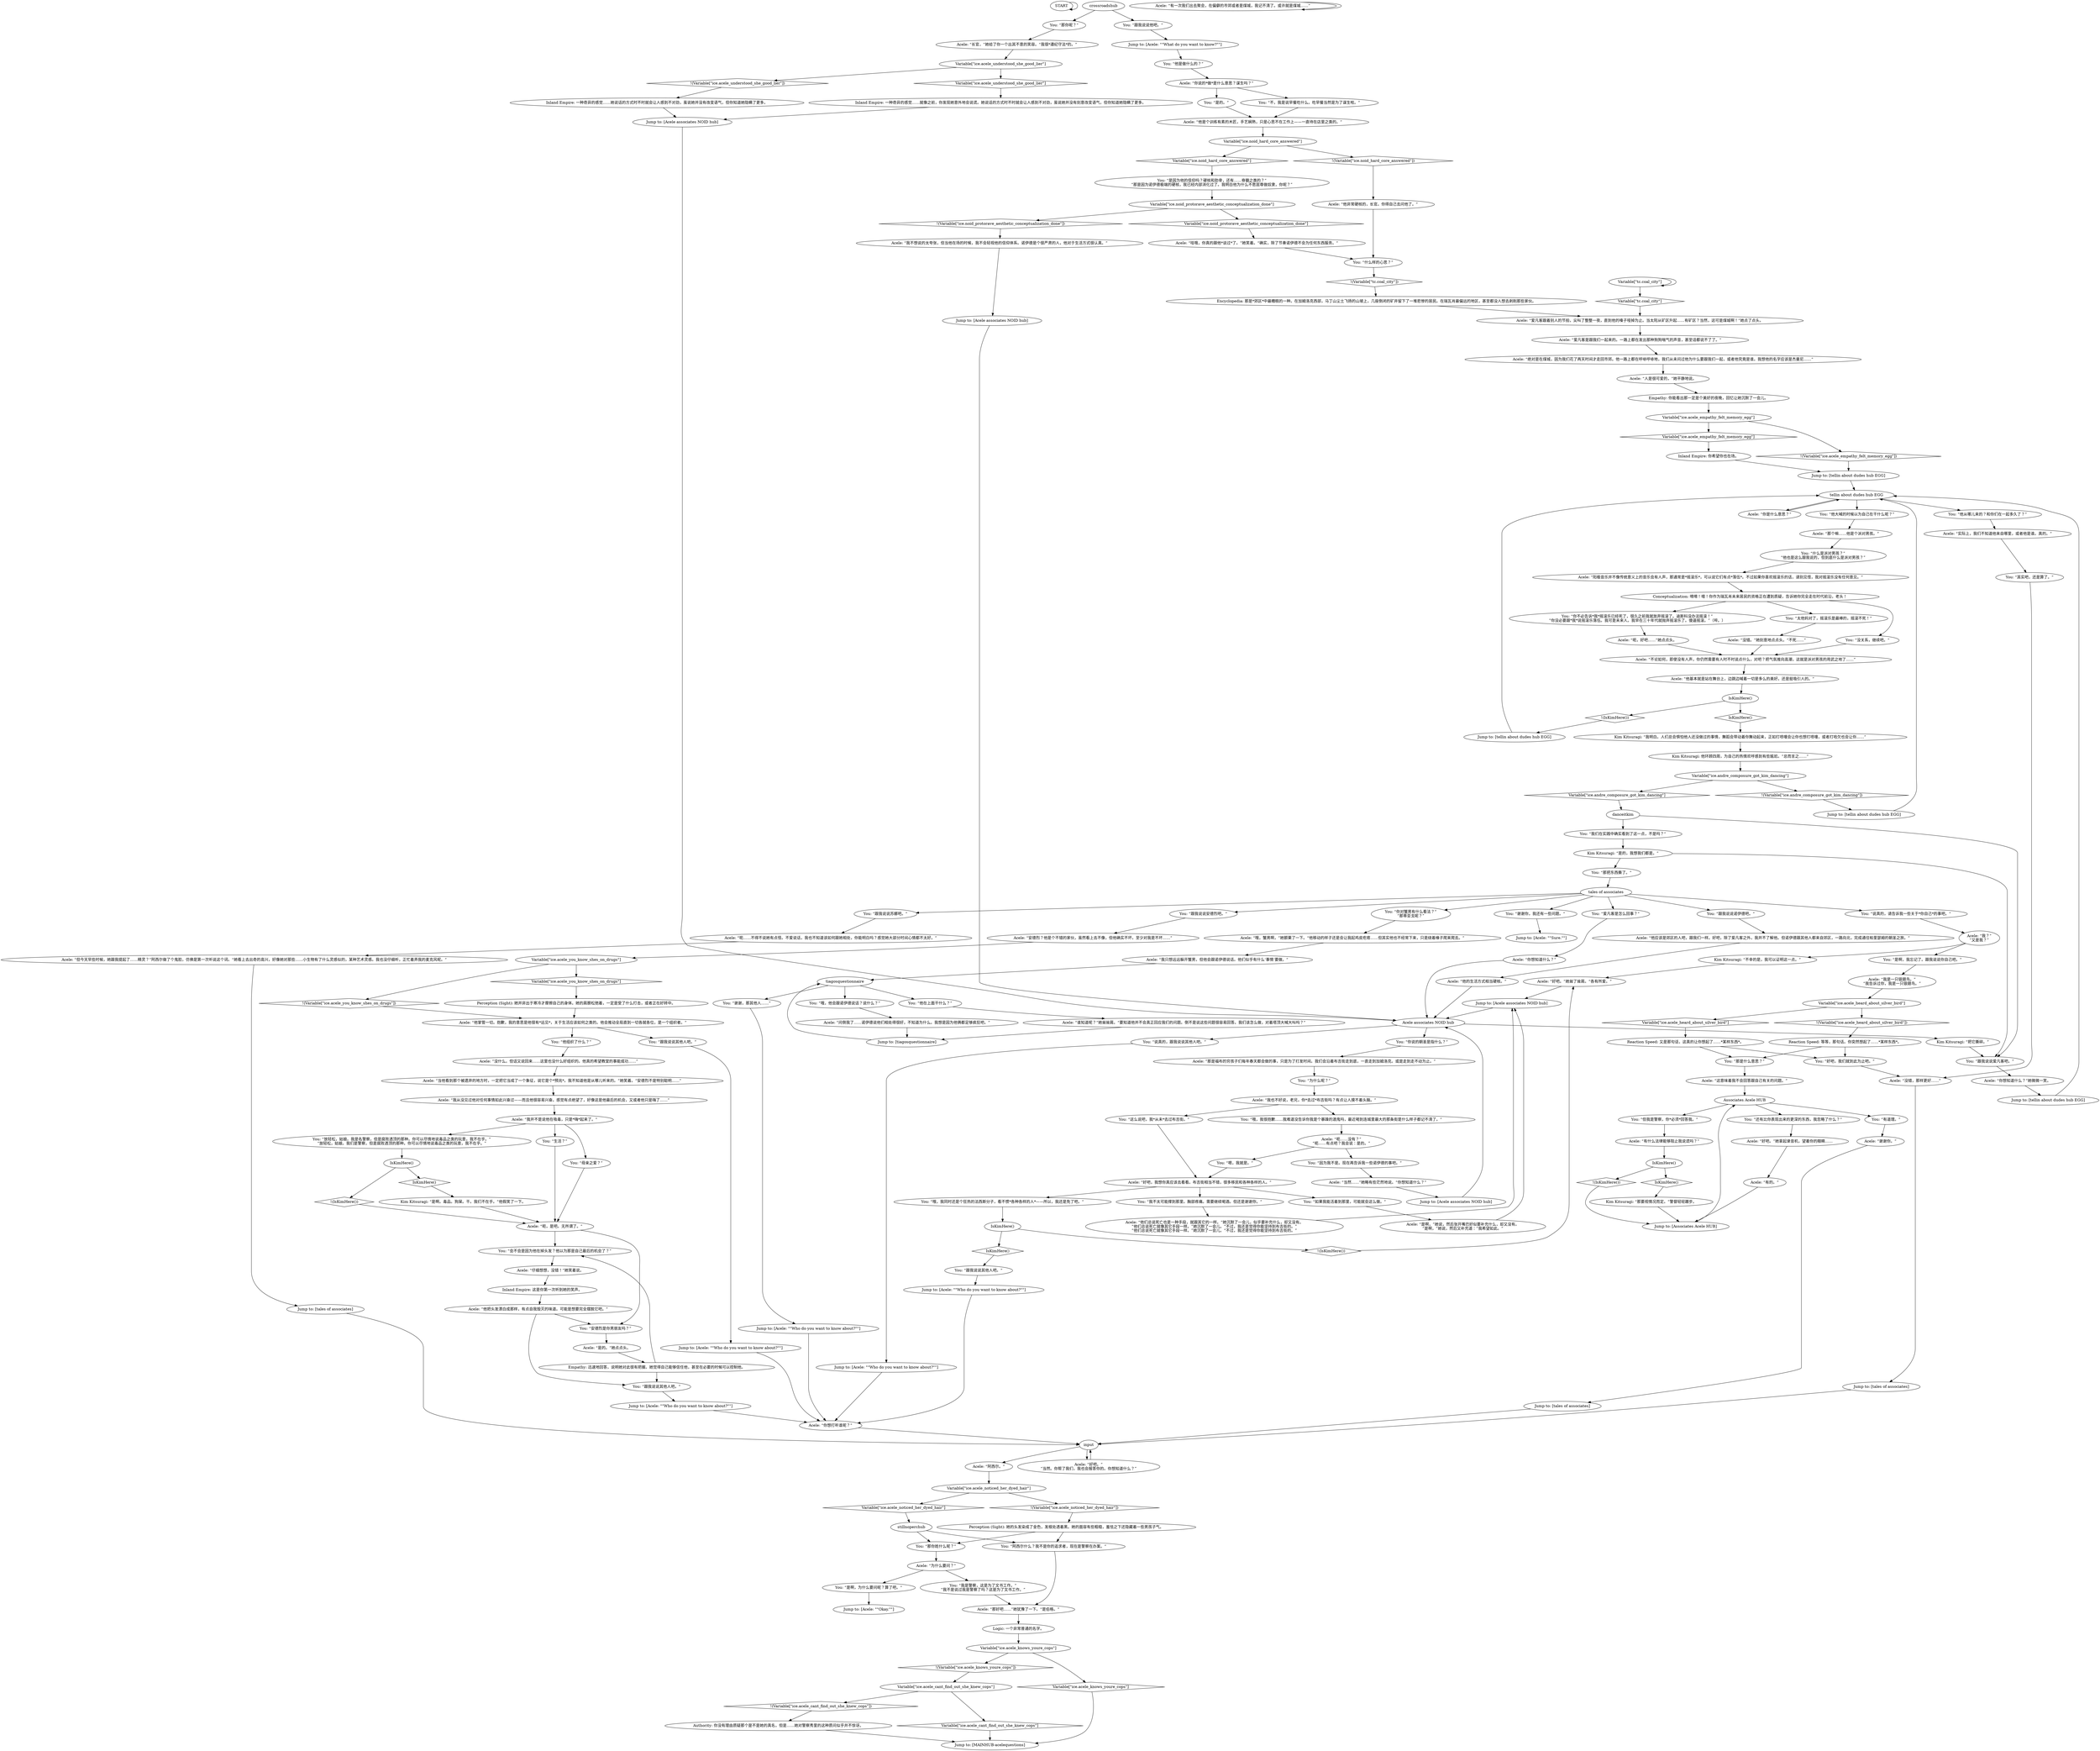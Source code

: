 # ICE / ACELE AND ASSOCIATES
# this is where the "ask about acele's associates" and "what's your name" branches are located.
# ==================================================
digraph G {
	  0 [label="START"];
	  1 [label="input"];
	  2 [label="tales of associates"];
	  3 [label="Kim Kitsuragi: “把它撕碎。”"];
	  4 [label="You: “他是做什么的？”"];
	  5 [label="Acele: “你想知道什么？”"];
	  6 [label="Acele: “你是什么意思？”"];
	  7 [label="You: “跟我说说其他人吧。”"];
	  8 [label="Kim Kitsuragi: “不幸的是，我可以证明这一点。”"];
	  9 [label="You: “其实吧，还是算了。”"];
	  10 [label="Acele: “有一次我们出去聚会，在偏僻的市郊或者是煤城，我记不清了。或许就是煤城……”"];
	  11 [label="Variable[\"tc.coal_city\"]"];
	  12 [label="Variable[\"tc.coal_city\"]", shape=diamond];
	  13 [label="!(Variable[\"tc.coal_city\"])", shape=diamond];
	  14 [label="Acele: “他非常硬核的，长官。你得自己去问他了。”"];
	  15 [label="You: “什么样的心思？”"];
	  16 [label="crossroadshub"];
	  17 [label="Acele: “这意味着我不会回答跟自己有关的问题。”"];
	  18 [label="You: “没关系，继续吧。”"];
	  19 [label="You: “说真的，请告诉我一些关于*你自己*的事吧。”"];
	  20 [label="You: “你说的朝圣是指什么？”"];
	  21 [label="Jump to: [Associates Acele HUB]"];
	  22 [label="Acele: “我从没见过他对任何事情如此兴奋过——而且他很容易兴奋。感觉有点绝望了，好像这是他最后的机会，又或者他只是嗨了……”"];
	  23 [label="Acele: “好吧，我想你真应该去看看。布吉街相当不错，很多移民和各种各样的人。”"];
	  24 [label="You: “跟我说说他吧。”"];
	  25 [label="You: “还有比你表现出来的更深的东西，我忽略了什么？”"];
	  26 [label="Inland Empire: 一种奇异的感觉……她说话的方式时不时就会让人感到不对劲，虽说她并没有改变语气，但你知道她隐瞒了更多。"];
	  27 [label="You: “那你姓什么呢？”"];
	  28 [label="Jump to: [tiagosquestionnaire]"];
	  29 [label="You: “他在上面干什么？”"];
	  30 [label="Jump to: [Acele: \"\"Sure.\"\"]"];
	  31 [label="You: “是啊，我忘记了。跟我说说你自己吧。”"];
	  32 [label="Acele: “我并不是说他在吸毒，只是*嗨*起来了。”"];
	  33 [label="Jump to: [Acele: \"\"Who do you want to know about?\"\"]"];
	  34 [label="You: “是的。”"];
	  35 [label="Acele: “阿西尔。”"];
	  36 [label="Jump to: [Acele associates NOID hub]"];
	  37 [label="You: “跟我说说苏娜吧。”"];
	  38 [label="Acele: “好吧。”\n“当然。你帮了我们，我也会报答你的。你想知道什么？”"];
	  39 [label="Acele: “你想知道什么？”她微微一笑。"];
	  40 [label="Acele: “绝对是在煤城，因为我们花了两天时间才走回市郊。他一路上都在呼哧呼哧地，我们从未问过他为什么要跟我们一起，或者他究竟是谁。我想他的名字应该是杰曼尼……”"];
	  41 [label="You: “跟我说说其他人吧。”"];
	  42 [label="You: “不，我是说早餐吃什么。吃早餐当然是为了谋生啦。”"];
	  43 [label="You: “是因为他的信仰吗？硬核和肋骨，还有……脊髓之类的？”\n“那是因为诺伊德极端的硬核，我已经内部消化过了。我明白他为什么不愿屈尊做奴隶，你呢？”"];
	  44 [label="Jump to: [Acele: \"\"What do you want to know?\"\"]"];
	  45 [label="Variable[\"ice.acele_noticed_her_dyed_hair\"]"];
	  46 [label="Variable[\"ice.acele_noticed_her_dyed_hair\"]", shape=diamond];
	  47 [label="!(Variable[\"ice.acele_noticed_her_dyed_hair\"])", shape=diamond];
	  48 [label="stillnoperchub"];
	  49 [label="Reaction Speed: 又是那句话，这真的让你想起了……*某样东西*。"];
	  50 [label="Logic: 一个非常普通的名字。"];
	  51 [label="Acele: “呃，好吧……”她点点头。"];
	  52 [label="Acele: “不论如何，即使没有人声，你仍然需要有人时不时说点什么，对吧？把气氛推向高潮，这就是派对男孩的用武之地了……”"];
	  53 [label="You: “你不必告诉*我*摇滚乐已经死了，很久之前我就放弃摇滚了。迪斯科没办法摇滚！”\n“你没必要跟*我*说摇滚乐落伍。我可是未来人。我早在三十年代就抛弃摇滚乐了。傻逼摇滚。”（啐。）"];
	  54 [label="Conceptualization: 唷唷！噫！你作为瑞瓦肖未来居民的资格正在遭到质疑，告诉她你完全走在时代前沿，老头！"];
	  55 [label="Acele: “他基本就是站在舞台上，边跳边喊着一切是多么的美好。还是挺吸引人的。”"];
	  56 [label="IsKimHere()"];
	  57 [label="IsKimHere()", shape=diamond];
	  58 [label="!(IsKimHere())", shape=diamond];
	  59 [label="Variable[\"ice.acele_understood_she_good_lier\"]"];
	  60 [label="Variable[\"ice.acele_understood_she_good_lier\"]", shape=diamond];
	  61 [label="!(Variable[\"ice.acele_understood_she_good_lier\"])", shape=diamond];
	  62 [label="Variable[\"ice.acele_cant_find_out_she_knew_cops\"]"];
	  63 [label="Variable[\"ice.acele_cant_find_out_she_knew_cops\"]", shape=diamond];
	  64 [label="!(Variable[\"ice.acele_cant_find_out_she_knew_cops\"])", shape=diamond];
	  65 [label="Acele: “他的生活方式相当硬核。”"];
	  66 [label="Acele: “问倒我了……诺伊德说他们相处得很好，不知道为什么。我想是因为他俩都足够疯狂吧。”"];
	  67 [label="Acele: “仔细想想，没错！”她笑着说。"];
	  68 [label="You: “会不会是因为他在掉头发？他以为那是自己最后的机会了？”"];
	  69 [label="You: “那是什么意思？”"];
	  70 [label="Kim Kitsuragi: 他环顾四周，为自己的热情欢呼感到有些尴尬。“总而言之……”"];
	  71 [label="Kim Kitsuragi: “那要视情况而定。”警督轻轻踱步。"];
	  72 [label="Acele: “当然……”她略有些茫然地说。“你想知道什么？”"];
	  73 [label="You: “那你呢？”"];
	  74 [label="Acele: “为什么要问？”"];
	  75 [label="Variable[\"ice.acele_knows_youre_cops\"]"];
	  76 [label="Variable[\"ice.acele_knows_youre_cops\"]", shape=diamond];
	  77 [label="!(Variable[\"ice.acele_knows_youre_cops\"])", shape=diamond];
	  78 [label="Acele: “哦，蟹男啊，”她颤栗了一下。“他移动的样子还是会让我起鸡皮疙瘩……但其实他也不经常下来，只是绕着椽子爬来爬去。”"];
	  79 [label="You: “好吧，我们就到此为止吧。”"];
	  80 [label="Kim Kitsuragi: “我明白。人们总会惧怕他人还没做过的事情，舞蹈会带动着你舞动起来，正如打喷嚏会让你也想打喷嚏，或者打哈欠也会让你……”"];
	  81 [label="Empathy: 你能看出那一定是个美好的夜晚，回忆让她沉默了一会儿。"];
	  82 [label="Acele: “那是福布的穷孩子们每年春天都会做的事，只是为了打发时间。我们会沿着布吉街走到底，一直走到加姆洛克。或是走到走不动为止。”"];
	  83 [label="danceitkim"];
	  84 [label="Acele: “有的。”"];
	  85 [label="You: “你对蟹男有什么看法？”\n“那蒂亚戈呢？”"];
	  86 [label="Acele: “安德烈？他是个不错的家伙，虽然看上去不像，但他确实不坏。至少对我是不坏……”"];
	  87 [label="Acele: “有什么法律能够阻止我说谎吗？”"];
	  88 [label="Acele associates NOID hub"];
	  89 [label="Acele: “我是一只银翅鸟。”\n“我告诉过你，我是一只银翅鸟。”"];
	  90 [label="Jump to: [tales of associates]"];
	  91 [label="Acele: “爱凡客跟着别人的节拍，尖叫了整整一夜，直到他的嗓子哑掉为止。当太阳从矿区升起……有矿区？当然，这可是煤城啊！”她点了点头。"];
	  92 [label="You: “哦，我同时还是个狂热的法西斯分子，看不惯*各种各样的人*——所以，我还是免了吧。”"];
	  93 [label="You: “放轻松，姑娘。我是名警察，但是腐败透顶的那种。你可以尽情地说毒品之类的玩意，我不在乎。”\n“放轻松，姑娘。我们是警察，但是腐败透顶的那种。你可以尽情地说毒品之类的玩意，我不在乎。”"];
	  94 [label="Acele: “他是个训练有素的木匠，手艺娴熟，只是心思不在工作上——一直待在店里之类的。”"];
	  95 [label="Acele: “是啊，”她说，然后张开嘴巴好似要补充什么，却又没有。\n“是啊，”她说，然后又补充道：“我希望如此。”"];
	  96 [label="You: “阿西尔什么？我不是你的追求者，现在是警察在办案。”"];
	  97 [label="Variable[\"ice.acele_heard_about_silver_bird\"]"];
	  98 [label="Variable[\"ice.acele_heard_about_silver_bird\"]", shape=diamond];
	  99 [label="!(Variable[\"ice.acele_heard_about_silver_bird\"])", shape=diamond];
	  100 [label="Jump to: [tales of associates]"];
	  101 [label="Acele: “我也不好说，老兄，你*去过*布吉街吗？有点让人摸不着头脑。”"];
	  102 [label="Perception (Sight): 她并非出于寒冷才摩擦自己的身体。她的肩膀松弛着，一定是受了什么打击，或者正在好转中。"];
	  103 [label="Acele: “他应该是郊区的人吧，跟我们一样。好吧，除了爱凡客之外，我并不了解他。但诺伊德跟其他人都来自郊区，一路向北，完成通往帕里瑟姆的朝圣之旅。”"];
	  104 [label="Inland Empire: 这是你第一次听到她的笑声。"];
	  105 [label="Acele: “没错。”她刻意地点点头。“不死……”"];
	  106 [label="You: “有道理。”"];
	  107 [label="Jump to: [tales of associates]"];
	  108 [label="Acele: “人是很可爱的，”她平静地说。"];
	  109 [label="Acele: “他们总说死亡也是一种手段，就跟其它的一样。”她沉默了一会儿，似乎要补充什么，却又没有。\n“他们总说死亡就像其它手段一样。”她沉默了一会儿。“不过，我还是觉得你能坚持到布吉街的。”\n“他们总说死亡就像其它手段一样。”她沉默了一会儿。“不过，我还是觉得你能坚持到布吉街的。”"];
	  110 [label="You: “是啊，为什么要问呢？算了吧。”"];
	  111 [label="Encyclopedia: 那是*郊区*中最糟糕的一种。在加姆洛克西部，马丁山尘土飞扬的山坡上，几座倒闭的矿井留下了一堆悲惨的居民。在瑞瓦肖最偏远的地区，甚至都没人想去剥削那些家伙。"];
	  112 [label="You: “谢谢你，我还有一些问题。”"];
	  113 [label="Acele: “实际上，我们不知道他来自哪里，或者他是谁。真的。”"];
	  114 [label="You: “跟我说说爱凡客吧。”"];
	  115 [label="Variable[\"ice.noid_hard_core_answered\"]"];
	  116 [label="Variable[\"ice.noid_hard_core_answered\"]", shape=diamond];
	  117 [label="!(Variable[\"ice.noid_hard_core_answered\"])", shape=diamond];
	  118 [label="Acele: “呃……没有？”\n“呃……有点吧？我会说：是的。”"];
	  119 [label="Perception (Sight): 她的头发染成了金色，发根处透着黑。她的面容有些粗糙，羞怯之下还隐藏着一些男孩子气。"];
	  120 [label="Jump to: [tellin about dudes hub EGG]"];
	  121 [label="You: “什么是派对男孩？”\n“他也是这么跟我说的，但到底什么是派对男孩？”"];
	  122 [label="You: “太他妈对了，摇滚乐是最棒的，摇滚不死！”"];
	  123 [label="Variable[\"ice.acele_empathy_felt_memory_egg\"]"];
	  124 [label="Variable[\"ice.acele_empathy_felt_memory_egg\"]", shape=diamond];
	  125 [label="!(Variable[\"ice.acele_empathy_felt_memory_egg\"])", shape=diamond];
	  126 [label="IsKimHere()"];
	  127 [label="IsKimHere()", shape=diamond];
	  128 [label="!(IsKimHere())", shape=diamond];
	  129 [label="Acele: “你说的*做*是什么意思？谋生吗？”"];
	  130 [label="Acele: “长官，”她给了你一个出其不意的笑容。“我很*遵纪守法*的。”"];
	  131 [label="Acele: “我只想远远躲开蟹男，但他会跟诺伊德说话。他们似乎有什么‘事情’要做。”"];
	  132 [label="Variable[\"ice.acele_you_know_shes_on_drugs\"]"];
	  133 [label="Variable[\"ice.acele_you_know_shes_on_drugs\"]", shape=diamond];
	  134 [label="!(Variable[\"ice.acele_you_know_shes_on_drugs\"])", shape=diamond];
	  135 [label="Acele: “呃，是吧。无所谓了。”"];
	  136 [label="You: “那把东西撕了。”"];
	  137 [label="You: “安德烈是你男朋友吗？”"];
	  138 [label="Acele: “那好吧……”她犹豫了一下。“是伯格。”"];
	  139 [label="Jump to: [Acele: \"\"Okay.\"\"]"];
	  140 [label="You: “我是警察，这是为了文书工作。”\n“我不是说过我是警察了吗？这是为了文书工作。”"];
	  141 [label="tiagosquestionnaire"];
	  142 [label="You: “为什么呢？”"];
	  143 [label="You: “爱凡客是怎么回事？”"];
	  144 [label="You: “他大喊的时候以为自己在干什么呢？”"];
	  145 [label="Acele: “我？”\n“又是我？”"];
	  146 [label="Jump to: [Acele: \"\"Who do you want to know about?\"\"]"];
	  147 [label="Jump to: [Acele: \"\"Who do you want to know about?\"\"]"];
	  148 [label="You: “说真的，跟我说说其他人吧。”"];
	  149 [label="IsKimHere()"];
	  150 [label="IsKimHere()", shape=diamond];
	  151 [label="!(IsKimHere())", shape=diamond];
	  152 [label="Variable[\"ice.andre_composure_got_kim_dancing\"]"];
	  153 [label="Variable[\"ice.andre_composure_got_kim_dancing\"]", shape=diamond];
	  154 [label="!(Variable[\"ice.andre_composure_got_kim_dancing\"])", shape=diamond];
	  155 [label="Acele: “当他看到那个被遗弃的地方时，一定把它当成了一个象征，说它是个*预兆*。我不知道他是从哪儿听来的。”她笑着。“安德烈不是特别聪明……”"];
	  156 [label="Acele: “呃……不得不说她有点怪。不爱说话，我也不知道该如何跟她相处，你能明白吗？感觉她大部分时间心情都不太好。”"];
	  157 [label="You: “哦，我很抱歉……我难道没告诉你我是个暴躁的酒鬼吗，最近喝到连城里最大的那条街是什么样子都记不清了。”"];
	  158 [label="Acele: “你想打听谁呢？”"];
	  159 [label="Acele: “没错，那样更好……”"];
	  160 [label="Jump to: [Acele associates NOID hub]"];
	  161 [label="Empathy: 迅速地回答，说明她对此很有把握。她觉得自己能够信任他，甚至在必要的时候可以控制他。"];
	  162 [label="Acele: “但今天早些时候，她跟我提起了……精灵？”阿西尔做了个鬼脸，仿佛是第一次听说这个词。“她看上去出奇的高兴，好像她对那些……小生物有了什么灵感似的，某种艺术灵感。我也没仔细听，正忙着弄我的麦克风呢。”"];
	  163 [label="Acele: “他把头发漂白成那样，有点自我毁灭的味道。可能是想要完全摆脱它吧。”"];
	  164 [label="Inland Empire: 你希望你也在场。"];
	  165 [label="Acele: “他掌管一切。抱歉，我的意思是他很有*远见*，关于生活应该如何之类的。他会推动全局直到一切各就各位，是一个组织者。”"];
	  166 [label="Associates Acele HUB"];
	  167 [label="Acele: “谢谢你。”"];
	  168 [label="You: “这么说吧，我*从未*去过布吉街。”"];
	  169 [label="Inland Empire: 一种奇异的感觉……就像之前，你发现她意外地会说谎。她说话的方式时不时就会让人感到不对劲，虽说她并没有刻意改变语气，但你知道她隐瞒了更多。"];
	  170 [label="You: “跟我说说安德烈吧。”"];
	  171 [label="You: “他从哪儿来的？和你们在一起多久了？”"];
	  172 [label="Jump to: [Acele: \"\"Who do you want to know about?\"\"]"];
	  173 [label="Kim Kitsuragi: “是啊。毒品。狗屎。干。我们不在乎。”他假笑了一下。"];
	  174 [label="Acele: “哇哦，你真的跟他*谈过*了。”她笑着。“确实，除了节奏诺伊德不会为任何东西服务。”"];
	  175 [label="You: “因为我不是。现在再告诉我一些诺伊德的事吧。”"];
	  176 [label="You: “嗯，我就是。”"];
	  177 [label="Jump to: [tellin about dudes hub EGG]"];
	  178 [label="Reaction Speed: 等等，那句话。你突然想起了……*某样东西*。"];
	  179 [label="You: “跟我说说诺伊德吧。”"];
	  180 [label="You: “但我是警察，你*必须*回答我。”"];
	  181 [label="You: “跟我说说其他人吧。”"];
	  182 [label="tellin about dudes hub EGG"];
	  183 [label="Acele: “爱凡客是跟我们一起来的。一路上都在发出那种狗狗喘气的声音，甚至话都说不了了。”"];
	  184 [label="You: “我不太可能撑到那里。胸部疼痛。需要继续喝酒。但还是谢谢你。”"];
	  185 [label="You: “如果我能活着到那里，可能就会这么做。”"];
	  186 [label="You: “我们在实践中确实看到了这一点，不是吗？”"];
	  187 [label="Acele: “没什么。但话又说回来……这里也没什么好组织的。他真的希望教堂的事能成功……”"];
	  188 [label="Acele: “是的。”她点点头。"];
	  189 [label="Jump to: [MAINHUB-acelequestions]"];
	  190 [label="You: “谢谢，那其他人……”"];
	  191 [label="Acele: “谁知道呢？”她耸耸肩。“要知道他并不会真正回应我们的问题。倒不是说这些问题很容易回答。我们该怎么做，对着塔顶大喊大叫吗？”"];
	  192 [label="Acele: “阳极音乐并不像传统意义上的音乐会有人声，那通常是*摇滚乐*，可以说它们有点*落伍*。不过如果你喜欢摇滚乐的话，请别见怪，我对摇滚乐没有任何意见。”"];
	  193 [label="Kim Kitsuragi: “是的，我想我们都是。”"];
	  194 [label="Acele: “好吧。”她耸了耸肩。“各有所爱。”"];
	  195 [label="Jump to: [tellin about dudes hub EGG]"];
	  196 [label="IsKimHere()"];
	  197 [label="IsKimHere()", shape=diamond];
	  198 [label="!(IsKimHere())", shape=diamond];
	  199 [label="Variable[\"ice.noid_protorave_aesthetic_conceptualization_done\"]"];
	  200 [label="Variable[\"ice.noid_protorave_aesthetic_conceptualization_done\"]", shape=diamond];
	  201 [label="!(Variable[\"ice.noid_protorave_aesthetic_conceptualization_done\"])", shape=diamond];
	  202 [label="Acele: “我不想说的太夸张，但当他在场的时候，我不会轻视他的信仰体系。诺伊德是个很严肃的人，他对于生活方式很认真。”"];
	  203 [label="Authority: 你没有理由质疑那个是不是她的真名，但是……她对警察秀里的这种质问似乎并不惊讶。"];
	  204 [label="Jump to: [Acele: \"\"Who do you want to know about?\"\"]"];
	  205 [label="Acele: “那个嘛……他是个派对男孩。”"];
	  206 [label="You: “母亲之爱？”"];
	  207 [label="You: “生活？”"];
	  208 [label="Jump to: [Acele associates NOID hub]"];
	  209 [label="You: “他组织了什么？”"];
	  210 [label="Jump to: [Acele associates NOID hub]"];
	  211 [label="Acele: “好吧。”她拿起录音机，望着你的眼睛……"];
	  212 [label="Jump to: [tellin about dudes hub EGG]"];
	  213 [label="You: “哦，他会跟诺伊德说话？说什么？”"];
	  0 -> 0
	  1 -> 35
	  1 -> 38
	  2 -> 37
	  2 -> 170
	  2 -> 143
	  2 -> 112
	  2 -> 179
	  2 -> 19
	  2 -> 85
	  3 -> 114
	  4 -> 129
	  5 -> 88
	  6 -> 182
	  7 -> 146
	  8 -> 194
	  9 -> 159
	  10 -> 10
	  11 -> 11
	  11 -> 12
	  12 -> 91
	  13 -> 111
	  14 -> 15
	  15 -> 13
	  16 -> 24
	  16 -> 73
	  17 -> 166
	  18 -> 52
	  19 -> 145
	  20 -> 82
	  21 -> 166
	  22 -> 32
	  23 -> 184
	  23 -> 185
	  23 -> 92
	  24 -> 44
	  25 -> 211
	  26 -> 208
	  27 -> 74
	  28 -> 141
	  29 -> 191
	  31 -> 89
	  32 -> 93
	  32 -> 206
	  32 -> 207
	  33 -> 158
	  34 -> 94
	  35 -> 45
	  36 -> 88
	  37 -> 156
	  38 -> 1
	  39 -> 212
	  40 -> 108
	  41 -> 33
	  42 -> 94
	  43 -> 199
	  44 -> 4
	  45 -> 46
	  45 -> 47
	  46 -> 48
	  47 -> 119
	  48 -> 96
	  48 -> 27
	  49 -> 69
	  49 -> 79
	  50 -> 75
	  51 -> 52
	  52 -> 55
	  53 -> 51
	  54 -> 122
	  54 -> 18
	  54 -> 53
	  55 -> 149
	  56 -> 57
	  56 -> 58
	  57 -> 71
	  58 -> 21
	  59 -> 60
	  59 -> 61
	  60 -> 169
	  61 -> 26
	  62 -> 64
	  62 -> 63
	  63 -> 189
	  64 -> 203
	  65 -> 88
	  66 -> 28
	  67 -> 104
	  68 -> 67
	  69 -> 17
	  70 -> 152
	  71 -> 21
	  72 -> 210
	  73 -> 130
	  74 -> 140
	  74 -> 110
	  75 -> 76
	  75 -> 77
	  76 -> 189
	  77 -> 62
	  78 -> 131
	  79 -> 159
	  80 -> 70
	  81 -> 123
	  82 -> 142
	  83 -> 186
	  83 -> 114
	  84 -> 21
	  85 -> 78
	  86 -> 132
	  87 -> 56
	  88 -> 148
	  88 -> 3
	  88 -> 20
	  89 -> 97
	  90 -> 1
	  91 -> 183
	  92 -> 196
	  93 -> 126
	  94 -> 115
	  95 -> 160
	  96 -> 138
	  97 -> 98
	  97 -> 99
	  98 -> 49
	  99 -> 178
	  100 -> 1
	  101 -> 168
	  101 -> 157
	  102 -> 165
	  103 -> 65
	  104 -> 163
	  105 -> 52
	  106 -> 167
	  107 -> 1
	  108 -> 81
	  109 -> 160
	  110 -> 139
	  111 -> 91
	  112 -> 30
	  113 -> 9
	  114 -> 39
	  115 -> 116
	  115 -> 117
	  116 -> 43
	  117 -> 14
	  118 -> 176
	  118 -> 175
	  119 -> 96
	  119 -> 27
	  120 -> 182
	  121 -> 192
	  122 -> 105
	  123 -> 124
	  123 -> 125
	  124 -> 164
	  125 -> 195
	  126 -> 128
	  126 -> 127
	  127 -> 173
	  128 -> 135
	  129 -> 34
	  129 -> 42
	  130 -> 59
	  131 -> 141
	  132 -> 133
	  132 -> 134
	  133 -> 102
	  134 -> 165
	  135 -> 137
	  135 -> 68
	  136 -> 2
	  137 -> 188
	  138 -> 50
	  140 -> 138
	  141 -> 29
	  141 -> 213
	  141 -> 190
	  142 -> 101
	  143 -> 5
	  144 -> 205
	  145 -> 8
	  145 -> 31
	  146 -> 158
	  147 -> 158
	  148 -> 147
	  149 -> 150
	  149 -> 151
	  150 -> 80
	  151 -> 120
	  152 -> 153
	  152 -> 154
	  153 -> 83
	  154 -> 177
	  155 -> 22
	  156 -> 162
	  157 -> 118
	  158 -> 1
	  159 -> 90
	  160 -> 88
	  161 -> 68
	  161 -> 181
	  162 -> 100
	  163 -> 137
	  163 -> 181
	  164 -> 195
	  165 -> 209
	  165 -> 41
	  166 -> 25
	  166 -> 106
	  166 -> 180
	  167 -> 107
	  168 -> 23
	  169 -> 208
	  170 -> 86
	  171 -> 113
	  172 -> 158
	  173 -> 135
	  174 -> 15
	  175 -> 72
	  176 -> 23
	  177 -> 182
	  178 -> 69
	  178 -> 79
	  179 -> 103
	  180 -> 87
	  181 -> 172
	  182 -> 144
	  182 -> 171
	  182 -> 6
	  183 -> 40
	  184 -> 109
	  185 -> 95
	  186 -> 193
	  187 -> 155
	  188 -> 161
	  190 -> 204
	  191 -> 28
	  192 -> 54
	  193 -> 136
	  193 -> 114
	  194 -> 160
	  195 -> 182
	  196 -> 197
	  196 -> 198
	  197 -> 7
	  198 -> 194
	  199 -> 200
	  199 -> 201
	  200 -> 174
	  201 -> 202
	  202 -> 36
	  203 -> 189
	  204 -> 158
	  205 -> 121
	  206 -> 135
	  207 -> 135
	  208 -> 88
	  209 -> 187
	  210 -> 88
	  211 -> 84
	  212 -> 182
	  213 -> 66
}

